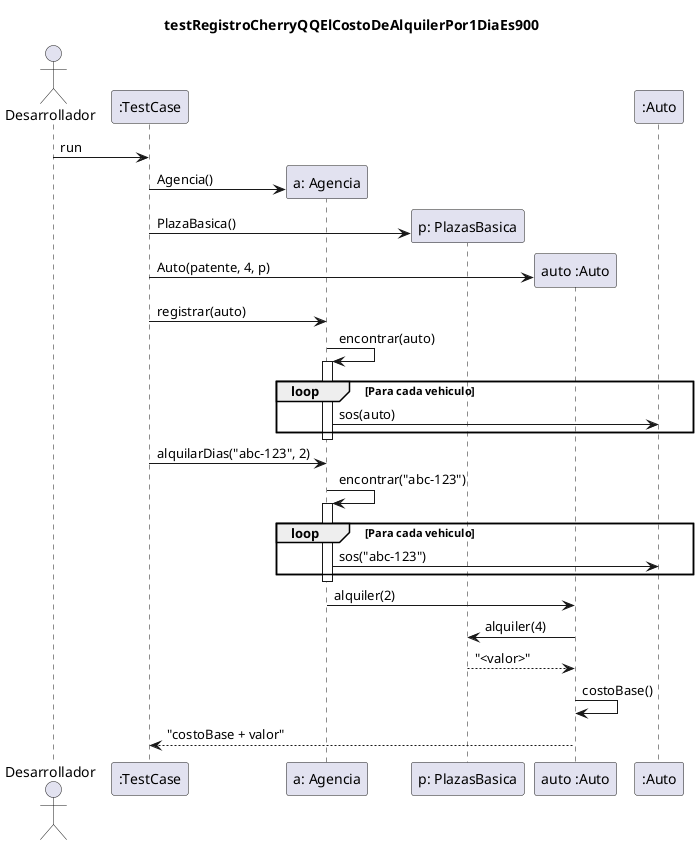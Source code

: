 @startuml

title testRegistroCherryQQElCostoDeAlquilerPor1DiaEs900

Actor Desarrollador

Desarrollador -> ":TestCase": run
create "a: Agencia"
":TestCase" -> "a: Agencia": Agencia()

create "p: PlazasBasica"
":TestCase" -> "p: PlazasBasica": PlazaBasica()

create "auto :Auto"
":TestCase" -> "auto :Auto": Auto(patente, 4, p)

":TestCase" -> "a: Agencia": registrar(auto)

"a: Agencia" -> "a: Agencia": encontrar(auto)
activate "a: Agencia"
loop Para cada vehiculo
    "a: Agencia" -> ":Auto": sos(auto)
end
deactivate "a: Agencia"

":TestCase" -> "a: Agencia": alquilarDias("abc-123", 2)

"a: Agencia" -> "a: Agencia": encontrar("abc-123")
activate "a: Agencia"
loop Para cada vehiculo
    "a: Agencia" -> ":Auto": sos("abc-123")
end
deactivate "a: Agencia"

"a: Agencia" -> "auto :Auto": alquiler(2)
"auto :Auto" -> "p: PlazasBasica": alquiler(4)

"p: PlazasBasica" --> "auto :Auto": "<valor>"
'
"auto :Auto" -> "auto :Auto": costoBase()
"auto :Auto" --> ":TestCase": "costoBase + valor"


@enduml